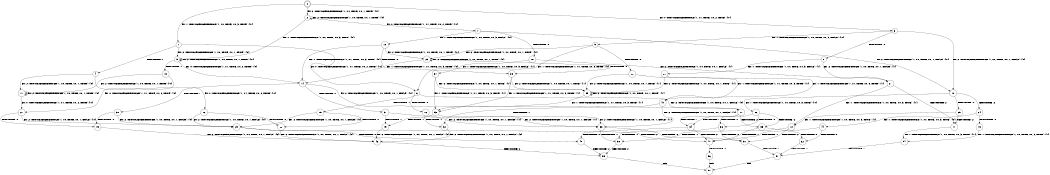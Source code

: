 digraph BCG {
size = "7, 10.5";
center = TRUE;
node [shape = circle];
0 [peripheries = 2];
0 -> 1 [label = "EX !1 !ATOMIC_EXCH_BRANCH (1, +0, TRUE, +0, 3, TRUE) !{0}"];
0 -> 2 [label = "EX !2 !ATOMIC_EXCH_BRANCH (1, +0, TRUE, +0, 1, TRUE) !{0}"];
0 -> 3 [label = "EX !0 !ATOMIC_EXCH_BRANCH (1, +1, TRUE, +0, 2, TRUE) !{0}"];
1 -> 4 [label = "TERMINATE !1"];
1 -> 5 [label = "EX !2 !ATOMIC_EXCH_BRANCH (1, +0, TRUE, +0, 1, TRUE) !{0}"];
1 -> 6 [label = "EX !0 !ATOMIC_EXCH_BRANCH (1, +1, TRUE, +0, 2, TRUE) !{0}"];
2 -> 5 [label = "EX !1 !ATOMIC_EXCH_BRANCH (1, +0, TRUE, +0, 3, TRUE) !{0}"];
2 -> 7 [label = "EX !0 !ATOMIC_EXCH_BRANCH (1, +1, TRUE, +0, 2, TRUE) !{0}"];
2 -> 2 [label = "EX !2 !ATOMIC_EXCH_BRANCH (1, +0, TRUE, +0, 1, TRUE) !{0}"];
3 -> 8 [label = "TERMINATE !0"];
3 -> 9 [label = "EX !1 !ATOMIC_EXCH_BRANCH (1, +0, TRUE, +0, 3, FALSE) !{0}"];
3 -> 10 [label = "EX !2 !ATOMIC_EXCH_BRANCH (1, +0, TRUE, +0, 1, FALSE) !{0}"];
4 -> 11 [label = "EX !2 !ATOMIC_EXCH_BRANCH (1, +0, TRUE, +0, 1, TRUE) !{0}"];
4 -> 12 [label = "EX !0 !ATOMIC_EXCH_BRANCH (1, +1, TRUE, +0, 2, TRUE) !{0}"];
5 -> 13 [label = "TERMINATE !1"];
5 -> 14 [label = "EX !0 !ATOMIC_EXCH_BRANCH (1, +1, TRUE, +0, 2, TRUE) !{0}"];
5 -> 5 [label = "EX !2 !ATOMIC_EXCH_BRANCH (1, +0, TRUE, +0, 1, TRUE) !{0}"];
6 -> 15 [label = "TERMINATE !1"];
6 -> 16 [label = "TERMINATE !0"];
6 -> 17 [label = "EX !2 !ATOMIC_EXCH_BRANCH (1, +0, TRUE, +0, 1, FALSE) !{0}"];
7 -> 18 [label = "TERMINATE !0"];
7 -> 19 [label = "EX !1 !ATOMIC_EXCH_BRANCH (1, +0, TRUE, +0, 3, FALSE) !{0}"];
7 -> 10 [label = "EX !2 !ATOMIC_EXCH_BRANCH (1, +0, TRUE, +0, 1, FALSE) !{0}"];
8 -> 20 [label = "EX !1 !ATOMIC_EXCH_BRANCH (1, +0, TRUE, +0, 3, FALSE) !{1}"];
8 -> 21 [label = "EX !2 !ATOMIC_EXCH_BRANCH (1, +0, TRUE, +0, 1, FALSE) !{1}"];
9 -> 22 [label = "TERMINATE !0"];
9 -> 23 [label = "EX !2 !ATOMIC_EXCH_BRANCH (1, +0, TRUE, +0, 1, TRUE) !{0}"];
9 -> 6 [label = "EX !1 !ATOMIC_EXCH_BRANCH (1, +1, TRUE, +0, 3, TRUE) !{0}"];
10 -> 24 [label = "TERMINATE !2"];
10 -> 25 [label = "TERMINATE !0"];
10 -> 26 [label = "EX !1 !ATOMIC_EXCH_BRANCH (1, +0, TRUE, +0, 3, TRUE) !{0}"];
11 -> 27 [label = "EX !0 !ATOMIC_EXCH_BRANCH (1, +1, TRUE, +0, 2, TRUE) !{0}"];
11 -> 11 [label = "EX !2 !ATOMIC_EXCH_BRANCH (1, +0, TRUE, +0, 1, TRUE) !{0}"];
12 -> 28 [label = "TERMINATE !0"];
12 -> 29 [label = "EX !2 !ATOMIC_EXCH_BRANCH (1, +0, TRUE, +0, 1, FALSE) !{0}"];
13 -> 27 [label = "EX !0 !ATOMIC_EXCH_BRANCH (1, +1, TRUE, +0, 2, TRUE) !{0}"];
13 -> 11 [label = "EX !2 !ATOMIC_EXCH_BRANCH (1, +0, TRUE, +0, 1, TRUE) !{0}"];
14 -> 30 [label = "TERMINATE !1"];
14 -> 31 [label = "TERMINATE !0"];
14 -> 17 [label = "EX !2 !ATOMIC_EXCH_BRANCH (1, +0, TRUE, +0, 1, FALSE) !{0}"];
15 -> 28 [label = "TERMINATE !0"];
15 -> 29 [label = "EX !2 !ATOMIC_EXCH_BRANCH (1, +0, TRUE, +0, 1, FALSE) !{0}"];
16 -> 32 [label = "TERMINATE !1"];
16 -> 33 [label = "EX !2 !ATOMIC_EXCH_BRANCH (1, +0, TRUE, +0, 1, FALSE) !{1}"];
17 -> 34 [label = "TERMINATE !1"];
17 -> 35 [label = "TERMINATE !2"];
17 -> 36 [label = "TERMINATE !0"];
18 -> 37 [label = "EX !1 !ATOMIC_EXCH_BRANCH (1, +0, TRUE, +0, 3, FALSE) !{1}"];
18 -> 21 [label = "EX !2 !ATOMIC_EXCH_BRANCH (1, +0, TRUE, +0, 1, FALSE) !{1}"];
19 -> 38 [label = "TERMINATE !0"];
19 -> 23 [label = "EX !2 !ATOMIC_EXCH_BRANCH (1, +0, TRUE, +0, 1, TRUE) !{0}"];
19 -> 14 [label = "EX !1 !ATOMIC_EXCH_BRANCH (1, +1, TRUE, +0, 3, TRUE) !{0}"];
20 -> 39 [label = "EX !2 !ATOMIC_EXCH_BRANCH (1, +0, TRUE, +0, 1, TRUE) !{1}"];
20 -> 40 [label = "EX !1 !ATOMIC_EXCH_BRANCH (1, +1, TRUE, +0, 3, TRUE) !{1}"];
21 -> 41 [label = "TERMINATE !2"];
21 -> 42 [label = "EX !1 !ATOMIC_EXCH_BRANCH (1, +0, TRUE, +0, 3, TRUE) !{1}"];
22 -> 39 [label = "EX !2 !ATOMIC_EXCH_BRANCH (1, +0, TRUE, +0, 1, TRUE) !{1}"];
22 -> 40 [label = "EX !1 !ATOMIC_EXCH_BRANCH (1, +1, TRUE, +0, 3, TRUE) !{1}"];
23 -> 38 [label = "TERMINATE !0"];
23 -> 23 [label = "EX !2 !ATOMIC_EXCH_BRANCH (1, +0, TRUE, +0, 1, TRUE) !{0}"];
23 -> 14 [label = "EX !1 !ATOMIC_EXCH_BRANCH (1, +1, TRUE, +0, 3, TRUE) !{0}"];
24 -> 43 [label = "TERMINATE !0"];
24 -> 44 [label = "EX !1 !ATOMIC_EXCH_BRANCH (1, +0, TRUE, +0, 3, TRUE) !{0}"];
25 -> 41 [label = "TERMINATE !2"];
25 -> 42 [label = "EX !1 !ATOMIC_EXCH_BRANCH (1, +0, TRUE, +0, 3, TRUE) !{1}"];
26 -> 34 [label = "TERMINATE !1"];
26 -> 35 [label = "TERMINATE !2"];
26 -> 36 [label = "TERMINATE !0"];
27 -> 45 [label = "TERMINATE !0"];
27 -> 29 [label = "EX !2 !ATOMIC_EXCH_BRANCH (1, +0, TRUE, +0, 1, FALSE) !{0}"];
28 -> 46 [label = "EX !2 !ATOMIC_EXCH_BRANCH (1, +0, TRUE, +0, 1, FALSE) !{2}"];
29 -> 47 [label = "TERMINATE !2"];
29 -> 48 [label = "TERMINATE !0"];
30 -> 45 [label = "TERMINATE !0"];
30 -> 29 [label = "EX !2 !ATOMIC_EXCH_BRANCH (1, +0, TRUE, +0, 1, FALSE) !{0}"];
31 -> 49 [label = "TERMINATE !1"];
31 -> 33 [label = "EX !2 !ATOMIC_EXCH_BRANCH (1, +0, TRUE, +0, 1, FALSE) !{1}"];
32 -> 46 [label = "EX !2 !ATOMIC_EXCH_BRANCH (1, +0, TRUE, +0, 1, FALSE) !{2}"];
33 -> 50 [label = "TERMINATE !1"];
33 -> 51 [label = "TERMINATE !2"];
34 -> 47 [label = "TERMINATE !2"];
34 -> 48 [label = "TERMINATE !0"];
35 -> 47 [label = "TERMINATE !1"];
35 -> 52 [label = "TERMINATE !0"];
36 -> 50 [label = "TERMINATE !1"];
36 -> 51 [label = "TERMINATE !2"];
37 -> 39 [label = "EX !2 !ATOMIC_EXCH_BRANCH (1, +0, TRUE, +0, 1, TRUE) !{1}"];
37 -> 53 [label = "EX !1 !ATOMIC_EXCH_BRANCH (1, +1, TRUE, +0, 3, TRUE) !{1}"];
38 -> 39 [label = "EX !2 !ATOMIC_EXCH_BRANCH (1, +0, TRUE, +0, 1, TRUE) !{1}"];
38 -> 53 [label = "EX !1 !ATOMIC_EXCH_BRANCH (1, +1, TRUE, +0, 3, TRUE) !{1}"];
39 -> 39 [label = "EX !2 !ATOMIC_EXCH_BRANCH (1, +0, TRUE, +0, 1, TRUE) !{1}"];
39 -> 53 [label = "EX !1 !ATOMIC_EXCH_BRANCH (1, +1, TRUE, +0, 3, TRUE) !{1}"];
40 -> 32 [label = "TERMINATE !1"];
40 -> 33 [label = "EX !2 !ATOMIC_EXCH_BRANCH (1, +0, TRUE, +0, 1, FALSE) !{1}"];
41 -> 54 [label = "EX !1 !ATOMIC_EXCH_BRANCH (1, +0, TRUE, +0, 3, TRUE) !{1}"];
42 -> 50 [label = "TERMINATE !1"];
42 -> 51 [label = "TERMINATE !2"];
43 -> 54 [label = "EX !1 !ATOMIC_EXCH_BRANCH (1, +0, TRUE, +0, 3, TRUE) !{1}"];
44 -> 47 [label = "TERMINATE !1"];
44 -> 52 [label = "TERMINATE !0"];
45 -> 46 [label = "EX !2 !ATOMIC_EXCH_BRANCH (1, +0, TRUE, +0, 1, FALSE) !{2}"];
46 -> 55 [label = "TERMINATE !2"];
47 -> 56 [label = "TERMINATE !0"];
48 -> 55 [label = "TERMINATE !2"];
49 -> 46 [label = "EX !2 !ATOMIC_EXCH_BRANCH (1, +0, TRUE, +0, 1, FALSE) !{2}"];
50 -> 55 [label = "TERMINATE !2"];
51 -> 57 [label = "TERMINATE !1"];
52 -> 57 [label = "TERMINATE !1"];
53 -> 49 [label = "TERMINATE !1"];
53 -> 33 [label = "EX !2 !ATOMIC_EXCH_BRANCH (1, +0, TRUE, +0, 1, FALSE) !{1}"];
54 -> 57 [label = "TERMINATE !1"];
55 -> 58 [label = "exit"];
56 -> 58 [label = "exit"];
57 -> 58 [label = "exit"];
}
